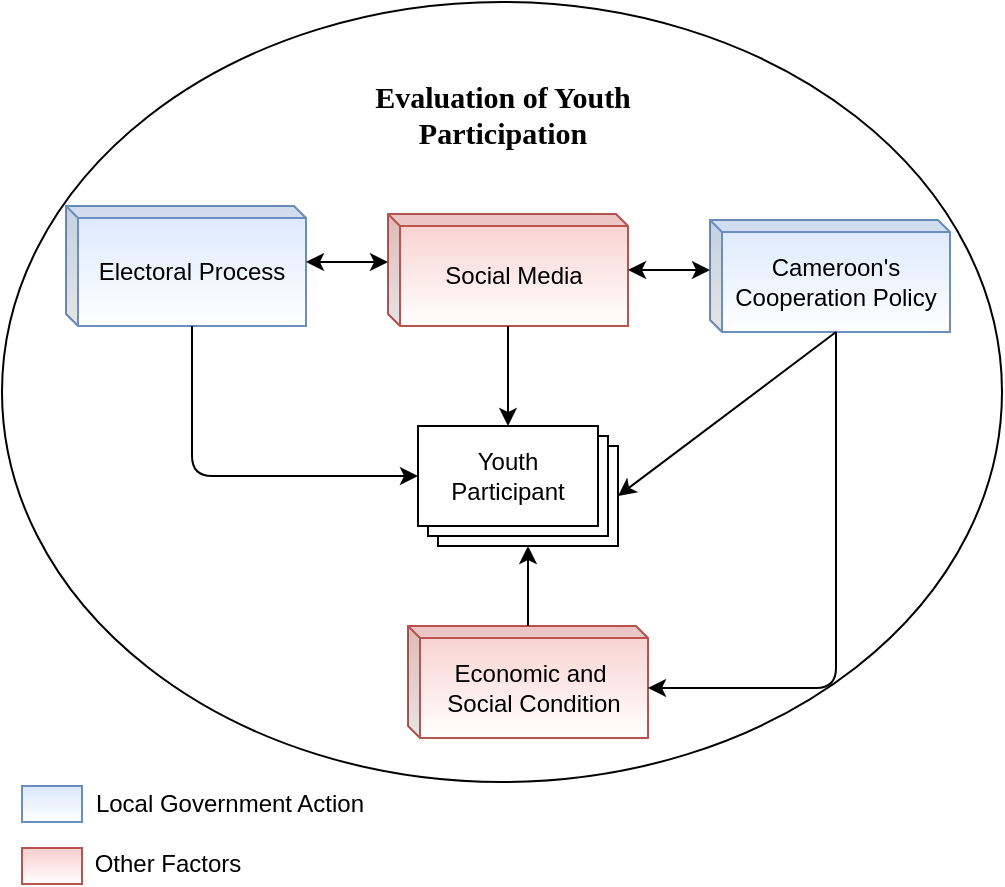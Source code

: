 <mxfile version="10.8.5" type="github"><diagram id="mLi7O-D-owF0rMHMhZ4D" name="Page-1"><mxGraphModel dx="1154" dy="727" grid="1" gridSize="10" guides="1" tooltips="1" connect="1" arrows="1" fold="1" page="1" pageScale="1" pageWidth="850" pageHeight="1100" math="0" shadow="0"><root><mxCell id="0"/><mxCell id="1" parent="0"/><mxCell id="ex-vrN9J6YFeW8I-1JWH-35" value="" style="ellipse;whiteSpace=wrap;html=1;" vertex="1" parent="1"><mxGeometry x="140" y="68" width="500" height="390" as="geometry"/></mxCell><mxCell id="ex-vrN9J6YFeW8I-1JWH-1" value="" style="verticalLabelPosition=bottom;verticalAlign=top;html=1;shape=mxgraph.basic.layered_rect;dx=10;outlineConnect=0;" vertex="1" parent="1"><mxGeometry x="348" y="280" width="100" height="60" as="geometry"/></mxCell><mxCell id="ex-vrN9J6YFeW8I-1JWH-10" value="Electoral Process" style="shape=cube;whiteSpace=wrap;html=1;boundedLbl=1;backgroundOutline=1;darkOpacity=0.05;darkOpacity2=0.1;size=6;fillColor=#dae8fc;strokeColor=#6c8ebf;gradientColor=#ffffff;" vertex="1" parent="1"><mxGeometry x="172" y="170" width="120" height="60" as="geometry"/></mxCell><mxCell id="ex-vrN9J6YFeW8I-1JWH-11" value="Social Media" style="shape=cube;whiteSpace=wrap;html=1;boundedLbl=1;backgroundOutline=1;darkOpacity=0.05;darkOpacity2=0.1;size=6;fillColor=#f8cecc;strokeColor=#b85450;gradientColor=#ffffff;" vertex="1" parent="1"><mxGeometry x="333" y="174" width="120" height="56" as="geometry"/></mxCell><mxCell id="ex-vrN9J6YFeW8I-1JWH-12" value="" style="endArrow=classic;startArrow=classic;html=1;entryX=0;entryY=0;entryDx=0;entryDy=24;entryPerimeter=0;exitX=0;exitY=0;exitDx=120;exitDy=28;exitPerimeter=0;" edge="1" parent="1" source="ex-vrN9J6YFeW8I-1JWH-10" target="ex-vrN9J6YFeW8I-1JWH-11"><mxGeometry width="50" height="50" relative="1" as="geometry"><mxPoint x="130" y="670" as="sourcePoint"/><mxPoint x="180" y="620" as="targetPoint"/></mxGeometry></mxCell><mxCell id="ex-vrN9J6YFeW8I-1JWH-17" value="Cameroon's Cooperation Policy" style="shape=cube;whiteSpace=wrap;html=1;boundedLbl=1;backgroundOutline=1;darkOpacity=0.05;darkOpacity2=0.1;size=6;fillColor=#dae8fc;strokeColor=#6c8ebf;gradientColor=#ffffff;" vertex="1" parent="1"><mxGeometry x="494" y="177" width="120" height="56" as="geometry"/></mxCell><mxCell id="ex-vrN9J6YFeW8I-1JWH-18" value="" style="endArrow=classic;html=1;entryX=0;entryY=0;entryDx=45;entryDy=0;entryPerimeter=0;" edge="1" parent="1" source="ex-vrN9J6YFeW8I-1JWH-11" target="ex-vrN9J6YFeW8I-1JWH-1"><mxGeometry width="50" height="50" relative="1" as="geometry"><mxPoint x="130" y="920" as="sourcePoint"/><mxPoint x="180" y="870" as="targetPoint"/></mxGeometry></mxCell><mxCell id="ex-vrN9J6YFeW8I-1JWH-19" value="" style="endArrow=classic;html=1;entryX=0;entryY=0;entryDx=100;entryDy=35;entryPerimeter=0;exitX=0;exitY=0;exitDx=63;exitDy=56;exitPerimeter=0;" edge="1" parent="1" source="ex-vrN9J6YFeW8I-1JWH-17" target="ex-vrN9J6YFeW8I-1JWH-1"><mxGeometry width="50" height="50" relative="1" as="geometry"><mxPoint x="130" y="920" as="sourcePoint"/><mxPoint x="180" y="870" as="targetPoint"/><Array as="points"/></mxGeometry></mxCell><mxCell id="ex-vrN9J6YFeW8I-1JWH-20" value="" style="endArrow=classic;startArrow=classic;html=1;entryX=0;entryY=0;entryDx=0;entryDy=25;entryPerimeter=0;" edge="1" parent="1" source="ex-vrN9J6YFeW8I-1JWH-11" target="ex-vrN9J6YFeW8I-1JWH-17"><mxGeometry width="50" height="50" relative="1" as="geometry"><mxPoint x="130" y="920" as="sourcePoint"/><mxPoint x="400" y="420" as="targetPoint"/></mxGeometry></mxCell><mxCell id="ex-vrN9J6YFeW8I-1JWH-21" value="" style="endArrow=classic;html=1;entryX=0;entryY=0;entryDx=0;entryDy=25;entryPerimeter=0;exitX=0;exitY=0;exitDx=63;exitDy=60;exitPerimeter=0;" edge="1" parent="1" source="ex-vrN9J6YFeW8I-1JWH-10" target="ex-vrN9J6YFeW8I-1JWH-1"><mxGeometry width="50" height="50" relative="1" as="geometry"><mxPoint x="130" y="920" as="sourcePoint"/><mxPoint x="180" y="870" as="targetPoint"/><Array as="points"><mxPoint x="235" y="305"/></Array></mxGeometry></mxCell><mxCell id="ex-vrN9J6YFeW8I-1JWH-22" value="Economic and&amp;nbsp; Social Condition" style="shape=cube;whiteSpace=wrap;html=1;boundedLbl=1;backgroundOutline=1;darkOpacity=0.05;darkOpacity2=0.1;size=6;fillColor=#f8cecc;strokeColor=#b85450;gradientColor=#ffffff;" vertex="1" parent="1"><mxGeometry x="343" y="380" width="120" height="56" as="geometry"/></mxCell><mxCell id="ex-vrN9J6YFeW8I-1JWH-23" value="" style="endArrow=classic;html=1;entryX=0;entryY=0;entryDx=55;entryDy=60;entryPerimeter=0;" edge="1" parent="1" source="ex-vrN9J6YFeW8I-1JWH-22" target="ex-vrN9J6YFeW8I-1JWH-1"><mxGeometry width="50" height="50" relative="1" as="geometry"><mxPoint x="130" y="920" as="sourcePoint"/><mxPoint x="180" y="870" as="targetPoint"/></mxGeometry></mxCell><mxCell id="ex-vrN9J6YFeW8I-1JWH-25" value="Youth Participant" style="text;html=1;strokeColor=none;fillColor=none;align=center;verticalAlign=middle;whiteSpace=wrap;rounded=0;" vertex="1" parent="1"><mxGeometry x="373" y="295" width="40" height="20" as="geometry"/></mxCell><mxCell id="ex-vrN9J6YFeW8I-1JWH-26" value="" style="endArrow=classic;html=1;entryX=0;entryY=0;entryDx=120;entryDy=31;entryPerimeter=0;exitX=0;exitY=0;exitDx=63;exitDy=56;exitPerimeter=0;" edge="1" parent="1" source="ex-vrN9J6YFeW8I-1JWH-17" target="ex-vrN9J6YFeW8I-1JWH-22"><mxGeometry width="50" height="50" relative="1" as="geometry"><mxPoint x="160" y="510" as="sourcePoint"/><mxPoint x="210" y="460" as="targetPoint"/><Array as="points"><mxPoint x="557" y="411"/></Array></mxGeometry></mxCell><mxCell id="ex-vrN9J6YFeW8I-1JWH-39" value="" style="rounded=0;whiteSpace=wrap;html=1;fillColor=#dae8fc;strokeColor=#6c8ebf;gradientColor=#ffffff;" vertex="1" parent="1"><mxGeometry x="150" y="460" width="30" height="18" as="geometry"/></mxCell><mxCell id="ex-vrN9J6YFeW8I-1JWH-40" value="Local Government Action" style="text;html=1;strokeColor=none;fillColor=none;align=center;verticalAlign=middle;whiteSpace=wrap;rounded=0;" vertex="1" parent="1"><mxGeometry x="179" y="459" width="150" height="20" as="geometry"/></mxCell><mxCell id="ex-vrN9J6YFeW8I-1JWH-42" value="" style="rounded=0;whiteSpace=wrap;html=1;fillColor=#f8cecc;strokeColor=#b85450;gradientColor=#ffffff;" vertex="1" parent="1"><mxGeometry x="150" y="491" width="30" height="18" as="geometry"/></mxCell><mxCell id="ex-vrN9J6YFeW8I-1JWH-43" value="Other Factors" style="text;html=1;strokeColor=none;fillColor=none;align=center;verticalAlign=middle;whiteSpace=wrap;rounded=0;" vertex="1" parent="1"><mxGeometry x="181" y="489" width="84" height="20" as="geometry"/></mxCell><mxCell id="ex-vrN9J6YFeW8I-1JWH-44" value="Evaluation of Youth Participation" style="text;html=1;strokeColor=none;fillColor=none;align=center;verticalAlign=middle;whiteSpace=wrap;rounded=0;fontFamily=Verdana;fontSize=15;fontStyle=1" vertex="1" parent="1"><mxGeometry x="291.5" y="114" width="197" height="20" as="geometry"/></mxCell></root></mxGraphModel></diagram></mxfile>